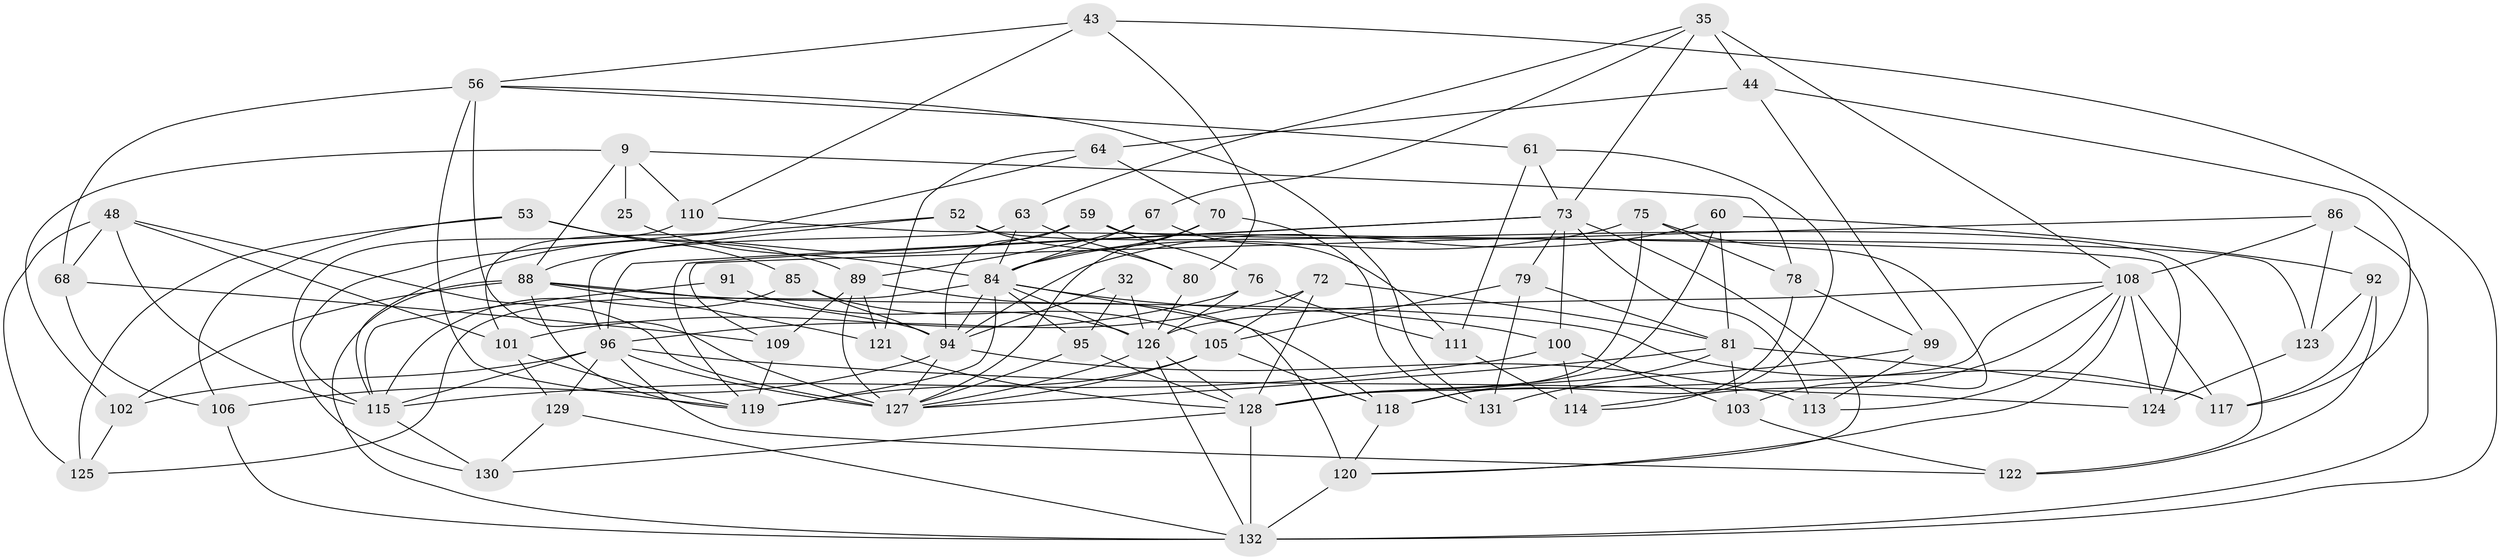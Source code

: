 // original degree distribution, {4: 1.0}
// Generated by graph-tools (version 1.1) at 2025/03/03/04/25 22:03:42]
// undirected, 66 vertices, 167 edges
graph export_dot {
graph [start="1"]
  node [color=gray90,style=filled];
  9 [super="+8"];
  25;
  32;
  35 [super="+13"];
  43;
  44;
  48 [super="+10"];
  52;
  53;
  56 [super="+40+47"];
  59;
  60;
  61;
  63;
  64;
  67;
  68;
  70;
  72;
  73 [super="+39+58"];
  75 [super="+22"];
  76;
  78;
  79;
  80;
  81 [super="+17+46"];
  84 [super="+49+36"];
  85;
  86;
  88 [super="+28+62+69"];
  89 [super="+12+87"];
  91;
  92;
  94 [super="+57"];
  95 [super="+82"];
  96 [super="+23+45+93"];
  99;
  100 [super="+29"];
  101 [super="+21"];
  102;
  103;
  105 [super="+3+24"];
  106;
  108 [super="+104"];
  109;
  110;
  111;
  113;
  114;
  115 [super="+5+34"];
  117 [super="+77"];
  118 [super="+90"];
  119 [super="+71"];
  120 [super="+54"];
  121;
  122;
  123;
  124;
  125;
  126 [super="+74+42"];
  127 [super="+33+107"];
  128 [super="+18+116+41"];
  129;
  130;
  131;
  132 [super="+112"];
  9 -- 25 [weight=2];
  9 -- 110;
  9 -- 78;
  9 -- 88;
  9 -- 102;
  25 -- 84 [weight=2];
  32 -- 94;
  32 -- 95 [weight=2];
  32 -- 126;
  35 -- 44;
  35 -- 63;
  35 -- 67;
  35 -- 108 [weight=2];
  35 -- 73;
  43 -- 56;
  43 -- 110;
  43 -- 80;
  43 -- 132;
  44 -- 64;
  44 -- 99;
  44 -- 117;
  48 -- 101 [weight=2];
  48 -- 68;
  48 -- 125;
  48 -- 127;
  48 -- 115;
  52 -- 122;
  52 -- 80;
  52 -- 115;
  52 -- 88;
  53 -- 125;
  53 -- 85;
  53 -- 106;
  53 -- 89;
  56 -- 127 [weight=2];
  56 -- 131;
  56 -- 61;
  56 -- 68;
  56 -- 119 [weight=2];
  59 -- 76;
  59 -- 123;
  59 -- 115;
  59 -- 94;
  60 -- 92;
  60 -- 94;
  60 -- 81;
  60 -- 128;
  61 -- 118;
  61 -- 111;
  61 -- 73;
  63 -- 80;
  63 -- 84;
  63 -- 96;
  64 -- 70;
  64 -- 121;
  64 -- 101;
  67 -- 111;
  67 -- 84;
  67 -- 89;
  68 -- 106;
  68 -- 109;
  70 -- 131;
  70 -- 84;
  70 -- 127;
  72 -- 96;
  72 -- 81;
  72 -- 105;
  72 -- 128;
  73 -- 100;
  73 -- 120;
  73 -- 96;
  73 -- 119;
  73 -- 113;
  73 -- 79;
  75 -- 78;
  75 -- 128 [weight=3];
  75 -- 103;
  75 -- 84;
  76 -- 101;
  76 -- 111;
  76 -- 126;
  78 -- 99;
  78 -- 114;
  79 -- 131;
  79 -- 105;
  79 -- 81;
  80 -- 126;
  81 -- 103;
  81 -- 118 [weight=2];
  81 -- 117;
  81 -- 127;
  84 -- 100 [weight=2];
  84 -- 119 [weight=3];
  84 -- 125;
  84 -- 120;
  84 -- 95 [weight=3];
  84 -- 126 [weight=3];
  84 -- 94;
  85 -- 105;
  85 -- 115;
  85 -- 94;
  86 -- 123;
  86 -- 132;
  86 -- 109;
  86 -- 108;
  88 -- 121;
  88 -- 117;
  88 -- 94 [weight=2];
  88 -- 119 [weight=2];
  88 -- 132;
  88 -- 102;
  89 -- 109;
  89 -- 121;
  89 -- 118;
  89 -- 127 [weight=3];
  91 -- 115;
  91 -- 126 [weight=3];
  92 -- 122;
  92 -- 123;
  92 -- 117;
  94 -- 106;
  94 -- 113;
  94 -- 127;
  95 -- 128;
  95 -- 127 [weight=2];
  96 -- 129;
  96 -- 122;
  96 -- 102;
  96 -- 115;
  96 -- 127 [weight=2];
  96 -- 124;
  99 -- 113;
  99 -- 131;
  100 -- 114;
  100 -- 115;
  100 -- 103;
  101 -- 129;
  101 -- 119;
  102 -- 125;
  103 -- 122;
  105 -- 118;
  105 -- 127 [weight=2];
  105 -- 119 [weight=2];
  106 -- 132;
  108 -- 126 [weight=2];
  108 -- 113;
  108 -- 114;
  108 -- 117 [weight=2];
  108 -- 124;
  108 -- 128;
  108 -- 120;
  109 -- 119;
  110 -- 124;
  110 -- 130;
  111 -- 114;
  115 -- 130;
  118 -- 120;
  120 -- 132 [weight=2];
  121 -- 128;
  123 -- 124;
  126 -- 127;
  126 -- 128;
  126 -- 132;
  128 -- 132 [weight=2];
  128 -- 130;
  129 -- 130;
  129 -- 132;
}
